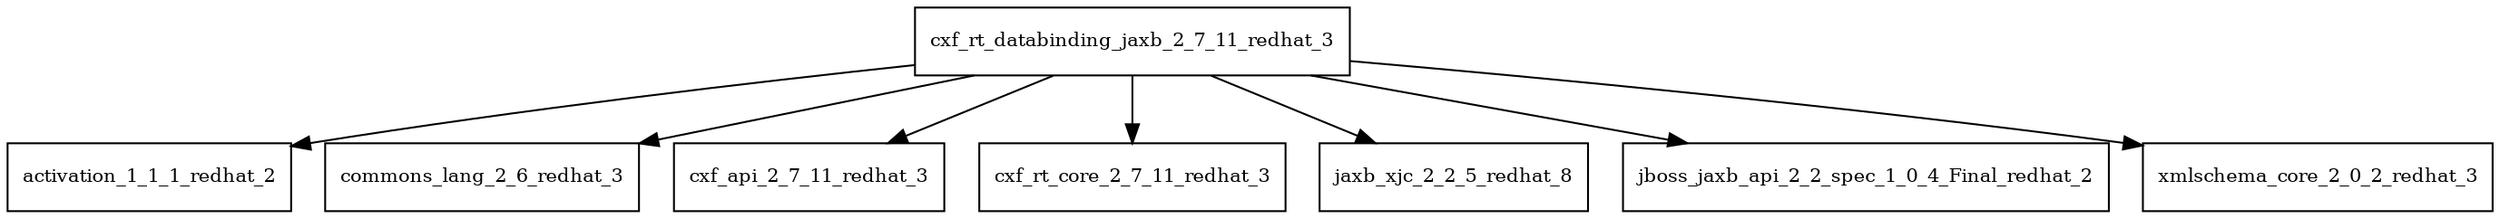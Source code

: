 digraph cxf_rt_databinding_jaxb_2_7_11_redhat_3_dependencies {
  node [shape = box, fontsize=10.0];
  cxf_rt_databinding_jaxb_2_7_11_redhat_3 -> activation_1_1_1_redhat_2;
  cxf_rt_databinding_jaxb_2_7_11_redhat_3 -> commons_lang_2_6_redhat_3;
  cxf_rt_databinding_jaxb_2_7_11_redhat_3 -> cxf_api_2_7_11_redhat_3;
  cxf_rt_databinding_jaxb_2_7_11_redhat_3 -> cxf_rt_core_2_7_11_redhat_3;
  cxf_rt_databinding_jaxb_2_7_11_redhat_3 -> jaxb_xjc_2_2_5_redhat_8;
  cxf_rt_databinding_jaxb_2_7_11_redhat_3 -> jboss_jaxb_api_2_2_spec_1_0_4_Final_redhat_2;
  cxf_rt_databinding_jaxb_2_7_11_redhat_3 -> xmlschema_core_2_0_2_redhat_3;
}
